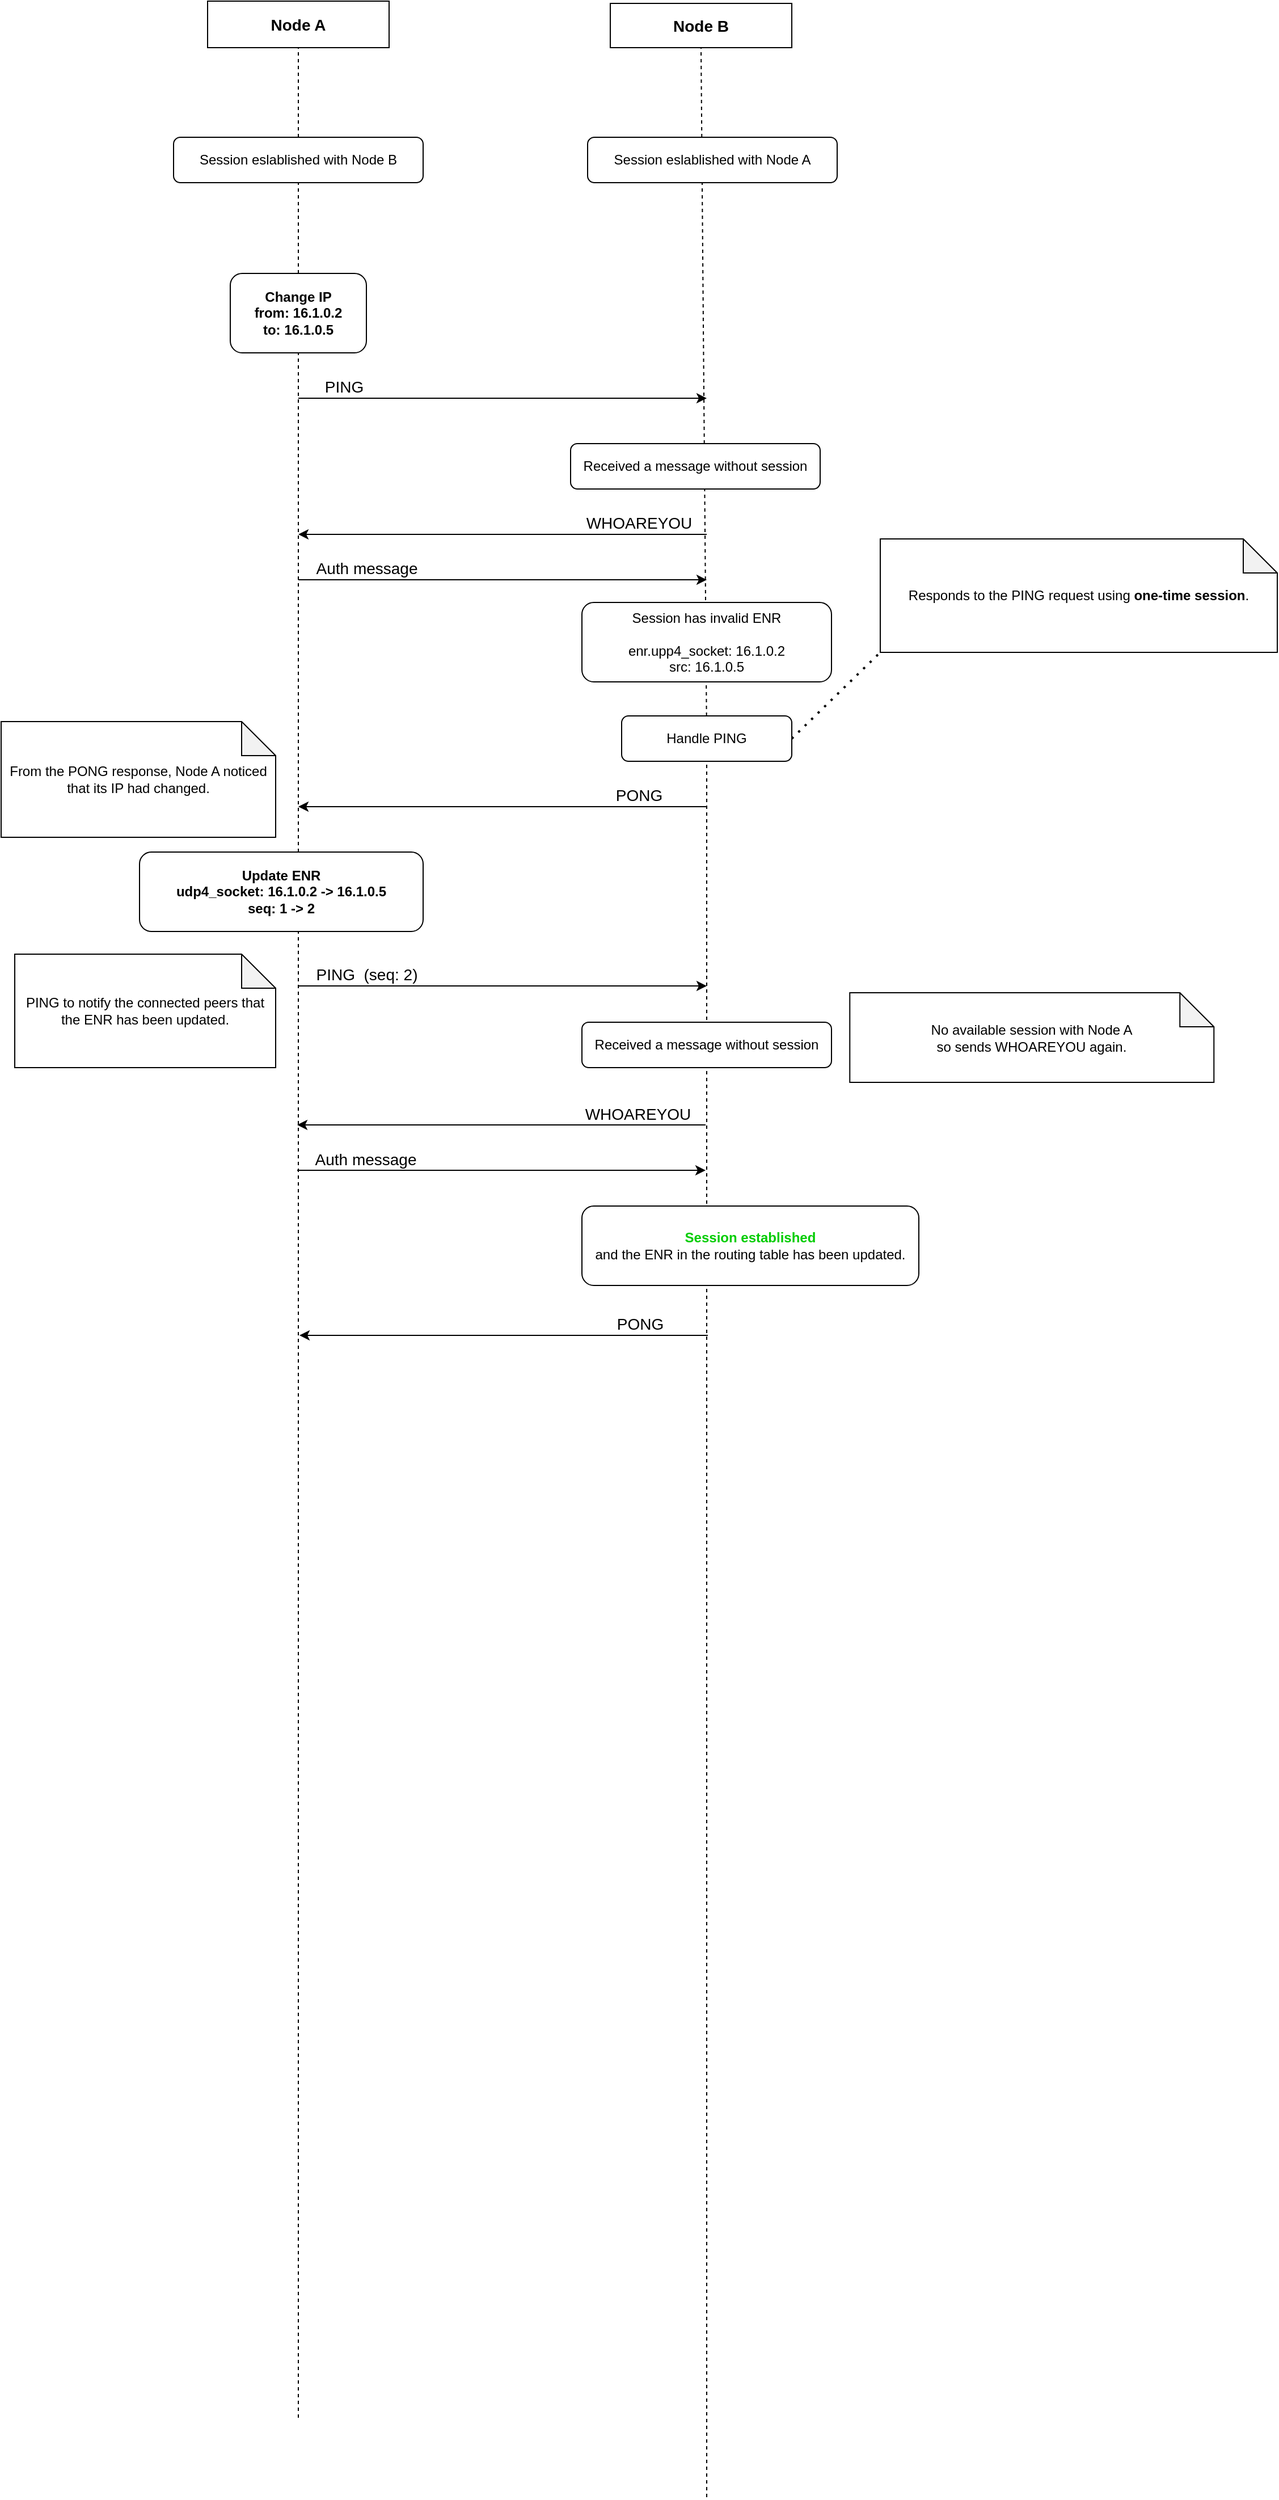 <mxfile>
    <diagram id="ExdccTZqctQwAvQB16s_" name="Page-1">
        <mxGraphModel dx="3226" dy="2012" grid="0" gridSize="10" guides="1" tooltips="1" connect="1" arrows="1" fold="1" page="0" pageScale="1" pageWidth="827" pageHeight="1169" background="none" math="0" shadow="0">
            <root>
                <mxCell id="0"/>
                <mxCell id="1" parent="0"/>
                <mxCell id="103" value="Node A" style="rounded=0;whiteSpace=wrap;html=1;fontSize=14;fontStyle=1" parent="1" vertex="1">
                    <mxGeometry x="40" y="-280" width="160" height="41" as="geometry"/>
                </mxCell>
                <mxCell id="104" value="Node B" style="rounded=0;whiteSpace=wrap;html=1;fontSize=14;fontStyle=1" parent="1" vertex="1">
                    <mxGeometry x="395" y="-278" width="160" height="39" as="geometry"/>
                </mxCell>
                <mxCell id="106" value="" style="endArrow=none;dashed=1;html=1;fontSize=12;entryX=0.5;entryY=1;entryDx=0;entryDy=0;startArrow=none;" parent="1" source="169" target="103" edge="1">
                    <mxGeometry width="50" height="50" relative="1" as="geometry">
                        <mxPoint x="120" y="1850" as="sourcePoint"/>
                        <mxPoint x="570" y="240" as="targetPoint"/>
                    </mxGeometry>
                </mxCell>
                <mxCell id="107" value="" style="endArrow=none;dashed=1;html=1;fontSize=12;entryX=0.5;entryY=1;entryDx=0;entryDy=0;startArrow=none;" parent="1" source="180" target="104" edge="1">
                    <mxGeometry width="50" height="50" relative="1" as="geometry">
                        <mxPoint x="480" y="1920" as="sourcePoint"/>
                        <mxPoint x="560" y="181" as="targetPoint"/>
                    </mxGeometry>
                </mxCell>
                <mxCell id="147" value="" style="endArrow=none;dashed=1;html=1;dashPattern=1 3;strokeWidth=2;fontSize=14;fontColor=#F7FF19;exitX=1;exitY=0.5;exitDx=0;exitDy=0;entryX=0;entryY=1;entryDx=0;entryDy=0;entryPerimeter=0;" parent="1" source="180" target="196" edge="1">
                    <mxGeometry width="50" height="50" relative="1" as="geometry">
                        <mxPoint x="900" y="260" as="sourcePoint"/>
                        <mxPoint x="980" y="60" as="targetPoint"/>
                    </mxGeometry>
                </mxCell>
                <mxCell id="170" value="" style="endArrow=none;dashed=1;html=1;fontSize=12;entryX=0.5;entryY=1;entryDx=0;entryDy=0;" parent="1" target="169" edge="1">
                    <mxGeometry width="50" height="50" relative="1" as="geometry">
                        <mxPoint x="120" y="1850" as="sourcePoint"/>
                        <mxPoint x="120" y="41" as="targetPoint"/>
                    </mxGeometry>
                </mxCell>
                <mxCell id="169" value="&lt;b&gt;Change IP&lt;br&gt;from: 16.1.0.2&lt;br&gt;to: 16.1.0.5&lt;br&gt;&lt;/b&gt;" style="rounded=1;whiteSpace=wrap;html=1;" parent="1" vertex="1">
                    <mxGeometry x="60" y="-40" width="120" height="70" as="geometry"/>
                </mxCell>
                <mxCell id="171" value="" style="endArrow=classic;html=1;fontSize=18;" parent="1" edge="1">
                    <mxGeometry x="-160" y="-230" width="50" height="50" as="geometry">
                        <mxPoint x="120" y="70" as="sourcePoint"/>
                        <mxPoint x="480" y="70" as="targetPoint"/>
                    </mxGeometry>
                </mxCell>
                <mxCell id="172" value="PING" style="edgeLabel;html=1;align=center;verticalAlign=middle;resizable=0;points=[];fontSize=14;" parent="171" vertex="1" connectable="0">
                    <mxGeometry relative="1" as="geometry">
                        <mxPoint x="-140" y="-10" as="offset"/>
                    </mxGeometry>
                </mxCell>
                <mxCell id="173" value="" style="endArrow=classic;html=1;fontSize=18;" parent="1" edge="1">
                    <mxGeometry x="-150" y="-220" width="50" height="50" as="geometry">
                        <mxPoint x="480" y="190" as="sourcePoint"/>
                        <mxPoint x="120" y="190" as="targetPoint"/>
                    </mxGeometry>
                </mxCell>
                <mxCell id="174" value="WHOAREYOU" style="edgeLabel;html=1;align=center;verticalAlign=middle;resizable=0;points=[];fontSize=14;" parent="173" vertex="1" connectable="0">
                    <mxGeometry relative="1" as="geometry">
                        <mxPoint x="120" y="-10" as="offset"/>
                    </mxGeometry>
                </mxCell>
                <mxCell id="175" value="Received a message without session" style="rounded=1;whiteSpace=wrap;html=1;" parent="1" vertex="1">
                    <mxGeometry x="360" y="110" width="220" height="40" as="geometry"/>
                </mxCell>
                <mxCell id="176" value="" style="endArrow=classic;html=1;fontSize=18;" parent="1" edge="1">
                    <mxGeometry x="-160" y="-70" width="50" height="50" as="geometry">
                        <mxPoint x="120" y="230" as="sourcePoint"/>
                        <mxPoint x="480" y="230" as="targetPoint"/>
                    </mxGeometry>
                </mxCell>
                <mxCell id="177" value="Auth message" style="edgeLabel;html=1;align=center;verticalAlign=middle;resizable=0;points=[];fontSize=14;" parent="176" vertex="1" connectable="0">
                    <mxGeometry relative="1" as="geometry">
                        <mxPoint x="-120" y="-10" as="offset"/>
                    </mxGeometry>
                </mxCell>
                <mxCell id="178" value="Session has invalid ENR&lt;br&gt;&lt;br&gt;enr.upp4_socket: 16.1.0.2&lt;br&gt;src: 16.1.0.5" style="rounded=1;whiteSpace=wrap;html=1;" parent="1" vertex="1">
                    <mxGeometry x="370" y="250" width="220" height="70" as="geometry"/>
                </mxCell>
                <mxCell id="181" value="" style="endArrow=none;dashed=1;html=1;fontSize=12;entryX=0.5;entryY=1;entryDx=0;entryDy=0;" parent="1" target="180" edge="1">
                    <mxGeometry width="50" height="50" relative="1" as="geometry">
                        <mxPoint x="480" y="1920" as="sourcePoint"/>
                        <mxPoint x="480" y="41" as="targetPoint"/>
                    </mxGeometry>
                </mxCell>
                <mxCell id="180" value="Handle PING" style="rounded=1;whiteSpace=wrap;html=1;" parent="1" vertex="1">
                    <mxGeometry x="405" y="350" width="150" height="40" as="geometry"/>
                </mxCell>
                <mxCell id="182" value="" style="endArrow=classic;html=1;fontSize=18;" parent="1" edge="1">
                    <mxGeometry x="-150" y="20" width="50" height="50" as="geometry">
                        <mxPoint x="480" y="430" as="sourcePoint"/>
                        <mxPoint x="120" y="430" as="targetPoint"/>
                    </mxGeometry>
                </mxCell>
                <mxCell id="183" value="PONG" style="edgeLabel;html=1;align=center;verticalAlign=middle;resizable=0;points=[];fontSize=14;" parent="182" vertex="1" connectable="0">
                    <mxGeometry relative="1" as="geometry">
                        <mxPoint x="120" y="-10" as="offset"/>
                    </mxGeometry>
                </mxCell>
                <mxCell id="184" value="&lt;b&gt;Update ENR&lt;br&gt;udp4_socket: 16.1.0.2 -&amp;gt; 16.1.0.5&lt;br&gt;seq: 1 -&amp;gt; 2&lt;br&gt;&lt;/b&gt;" style="rounded=1;whiteSpace=wrap;html=1;" parent="1" vertex="1">
                    <mxGeometry x="-20" y="470" width="250" height="70" as="geometry"/>
                </mxCell>
                <mxCell id="185" value="" style="endArrow=classic;html=1;fontSize=18;" parent="1" edge="1">
                    <mxGeometry x="-160" y="288" width="50" height="50" as="geometry">
                        <mxPoint x="120" y="588" as="sourcePoint"/>
                        <mxPoint x="480" y="588" as="targetPoint"/>
                    </mxGeometry>
                </mxCell>
                <mxCell id="186" value="PING&amp;nbsp; (seq: 2)" style="edgeLabel;html=1;align=center;verticalAlign=middle;resizable=0;points=[];fontSize=14;" parent="185" vertex="1" connectable="0">
                    <mxGeometry relative="1" as="geometry">
                        <mxPoint x="-120" y="-10" as="offset"/>
                    </mxGeometry>
                </mxCell>
                <mxCell id="194" value="Session eslablished with Node A" style="rounded=1;whiteSpace=wrap;html=1;" parent="1" vertex="1">
                    <mxGeometry x="375" y="-160" width="220" height="40" as="geometry"/>
                </mxCell>
                <mxCell id="195" value="Session eslablished with Node B" style="rounded=1;whiteSpace=wrap;html=1;" parent="1" vertex="1">
                    <mxGeometry x="10" y="-160" width="220" height="40" as="geometry"/>
                </mxCell>
                <mxCell id="196" value="Responds to the PING request using &lt;b&gt;one-time session&lt;/b&gt;." style="shape=note;whiteSpace=wrap;html=1;backgroundOutline=1;darkOpacity=0.05;" parent="1" vertex="1">
                    <mxGeometry x="633" y="194" width="350" height="100" as="geometry"/>
                </mxCell>
                <mxCell id="199" value="PING to notify the connected peers that the ENR has been updated." style="shape=note;whiteSpace=wrap;html=1;backgroundOutline=1;darkOpacity=0.05;" parent="1" vertex="1">
                    <mxGeometry x="-130" y="560" width="230" height="100" as="geometry"/>
                </mxCell>
                <mxCell id="201" value="No available session with Node A&lt;br&gt;so sends WHOAREYOU again." style="shape=note;whiteSpace=wrap;html=1;backgroundOutline=1;darkOpacity=0.05;" parent="1" vertex="1">
                    <mxGeometry x="606.14" y="594" width="321" height="79" as="geometry"/>
                </mxCell>
                <mxCell id="202" value="From the PONG response, Node A noticed that its IP had changed." style="shape=note;whiteSpace=wrap;html=1;backgroundOutline=1;darkOpacity=0.05;" parent="1" vertex="1">
                    <mxGeometry x="-142" y="355" width="242" height="102" as="geometry"/>
                </mxCell>
                <mxCell id="203" value="Received a message without session" style="rounded=1;whiteSpace=wrap;html=1;" vertex="1" parent="1">
                    <mxGeometry x="370" y="620" width="220" height="40" as="geometry"/>
                </mxCell>
                <mxCell id="204" value="" style="endArrow=classic;html=1;fontSize=18;" edge="1" parent="1">
                    <mxGeometry x="-151" y="300.5" width="50" height="50" as="geometry">
                        <mxPoint x="479" y="710.5" as="sourcePoint"/>
                        <mxPoint x="119" y="710.5" as="targetPoint"/>
                    </mxGeometry>
                </mxCell>
                <mxCell id="205" value="WHOAREYOU" style="edgeLabel;html=1;align=center;verticalAlign=middle;resizable=0;points=[];fontSize=14;" vertex="1" connectable="0" parent="204">
                    <mxGeometry relative="1" as="geometry">
                        <mxPoint x="120" y="-10" as="offset"/>
                    </mxGeometry>
                </mxCell>
                <mxCell id="206" value="" style="endArrow=classic;html=1;fontSize=18;" edge="1" parent="1">
                    <mxGeometry x="-161" y="450.5" width="50" height="50" as="geometry">
                        <mxPoint x="119" y="750.5" as="sourcePoint"/>
                        <mxPoint x="479" y="750.5" as="targetPoint"/>
                    </mxGeometry>
                </mxCell>
                <mxCell id="207" value="Auth message" style="edgeLabel;html=1;align=center;verticalAlign=middle;resizable=0;points=[];fontSize=14;" vertex="1" connectable="0" parent="206">
                    <mxGeometry relative="1" as="geometry">
                        <mxPoint x="-120" y="-10" as="offset"/>
                    </mxGeometry>
                </mxCell>
                <mxCell id="208" value="&lt;b style=&quot;&quot;&gt;&lt;font color=&quot;#00cc00&quot;&gt;Session established&lt;/font&gt;&lt;/b&gt;&lt;br&gt;and the ENR in the routing table has been updated." style="rounded=1;whiteSpace=wrap;html=1;" vertex="1" parent="1">
                    <mxGeometry x="370" y="782" width="297" height="70" as="geometry"/>
                </mxCell>
                <mxCell id="209" value="" style="endArrow=classic;html=1;fontSize=18;" edge="1" parent="1">
                    <mxGeometry x="-149" y="486" width="50" height="50" as="geometry">
                        <mxPoint x="481" y="896" as="sourcePoint"/>
                        <mxPoint x="121" y="896" as="targetPoint"/>
                    </mxGeometry>
                </mxCell>
                <mxCell id="210" value="PONG" style="edgeLabel;html=1;align=center;verticalAlign=middle;resizable=0;points=[];fontSize=14;" vertex="1" connectable="0" parent="209">
                    <mxGeometry relative="1" as="geometry">
                        <mxPoint x="120" y="-10" as="offset"/>
                    </mxGeometry>
                </mxCell>
            </root>
        </mxGraphModel>
    </diagram>
</mxfile>